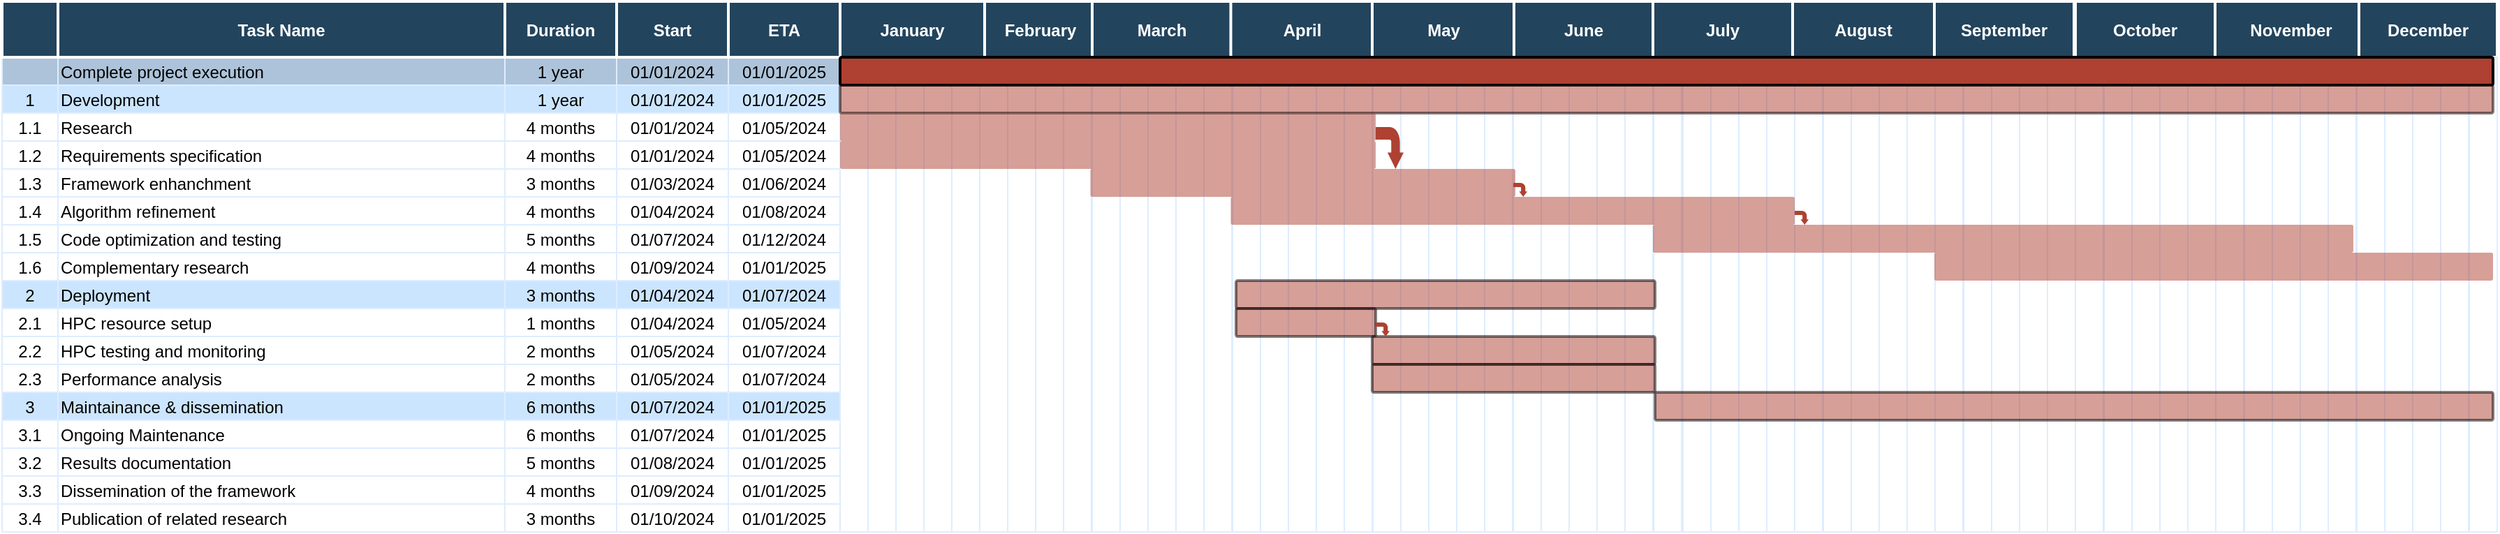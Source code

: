 <mxfile version="22.1.9" type="github">
  <diagram name="Page-1" id="8378b5f6-a2b2-b727-a746-972ab9d02e00">
    <mxGraphModel dx="1018" dy="614" grid="1" gridSize="10" guides="1" tooltips="1" connect="0" arrows="1" fold="1" page="1" pageScale="1.5" pageWidth="1169" pageHeight="827" background="none" math="0" shadow="0">
      <root>
        <mxCell id="0" />
        <mxCell id="1" parent="0" />
        <mxCell id="1Si9E8IDItODyJmvBfmU-352" value="" style="strokeColor=#DEEDFF" vertex="1" parent="1">
          <mxGeometry x="1088" y="380" width="20" height="340" as="geometry" />
        </mxCell>
        <mxCell id="63" value="" style="strokeColor=#DEEDFF;fillColor=#ADC3D9" parent="1" vertex="1">
          <mxGeometry x="86.5" y="380" width="40" height="20" as="geometry" />
        </mxCell>
        <mxCell id="64" value="Complete project execution" style="align=left;strokeColor=#DEEDFF;fillColor=#ADC3D9" parent="1" vertex="1">
          <mxGeometry x="126.5" y="380" width="320" height="20" as="geometry" />
        </mxCell>
        <mxCell id="65" value="1 year" style="strokeColor=#DEEDFF;fillColor=#ADC3D9" parent="1" vertex="1">
          <mxGeometry x="446.5" y="380" width="80.0" height="20" as="geometry" />
        </mxCell>
        <mxCell id="66" value="01/01/2024" style="strokeColor=#DEEDFF;fillColor=#ADC3D9" parent="1" vertex="1">
          <mxGeometry x="526.5" y="380" width="80.0" height="20" as="geometry" />
        </mxCell>
        <mxCell id="67" value="01/01/2025" style="strokeColor=#DEEDFF;fillColor=#ADC3D9" parent="1" vertex="1">
          <mxGeometry x="606.5" y="380.0" width="80.0" height="20" as="geometry" />
        </mxCell>
        <mxCell id="68" value="" style="strokeColor=#DEEDFF" parent="1" vertex="1">
          <mxGeometry x="686.5" y="380" width="20" height="340" as="geometry" />
        </mxCell>
        <mxCell id="69" value="1" style="strokeColor=#DEEDFF;fillColor=#CCE5FF" parent="1" vertex="1">
          <mxGeometry x="86.5" y="400.0" width="40" height="20" as="geometry" />
        </mxCell>
        <mxCell id="70" value="Development" style="align=left;strokeColor=#DEEDFF;fillColor=#CCE5FF" parent="1" vertex="1">
          <mxGeometry x="126.5" y="400.0" width="320.0" height="20" as="geometry" />
        </mxCell>
        <mxCell id="71" value="1 year" style="strokeColor=#DEEDFF;fillColor=#CCE5FF" parent="1" vertex="1">
          <mxGeometry x="446.5" y="400.0" width="80.0" height="20" as="geometry" />
        </mxCell>
        <mxCell id="72" value="01/01/2024" style="strokeColor=#DEEDFF;fillColor=#CCE5FF" parent="1" vertex="1">
          <mxGeometry x="526.5" y="400.0" width="80.0" height="20" as="geometry" />
        </mxCell>
        <mxCell id="73" value="01/01/2025" style="strokeColor=#DEEDFF;fillColor=#CCE5FF" parent="1" vertex="1">
          <mxGeometry x="606.5" y="400.0" width="80.0" height="20" as="geometry" />
        </mxCell>
        <mxCell id="74" value="1.1" style="strokeColor=#DEEDFF" parent="1" vertex="1">
          <mxGeometry x="86.5" y="420.0" width="40" height="20" as="geometry" />
        </mxCell>
        <mxCell id="75" value="Research" style="align=left;strokeColor=#DEEDFF" parent="1" vertex="1">
          <mxGeometry x="126.5" y="420.0" width="320.0" height="20.0" as="geometry" />
        </mxCell>
        <mxCell id="76" value="4 months" style="strokeColor=#DEEDFF" parent="1" vertex="1">
          <mxGeometry x="446.5" y="420.0" width="80.0" height="20" as="geometry" />
        </mxCell>
        <mxCell id="77" value="01/01/2024" style="strokeColor=#DEEDFF" parent="1" vertex="1">
          <mxGeometry x="526.5" y="420.0" width="80.0" height="20" as="geometry" />
        </mxCell>
        <mxCell id="78" value="01/05/2024" style="strokeColor=#DEEDFF" parent="1" vertex="1">
          <mxGeometry x="606.5" y="420" width="80.0" height="20" as="geometry" />
        </mxCell>
        <mxCell id="79" value="1.2" style="strokeColor=#DEEDFF" parent="1" vertex="1">
          <mxGeometry x="86.5" y="440.0" width="40" height="20" as="geometry" />
        </mxCell>
        <mxCell id="80" value="Requirements specification" style="align=left;strokeColor=#DEEDFF" parent="1" vertex="1">
          <mxGeometry x="126.5" y="440.0" width="320" height="20" as="geometry" />
        </mxCell>
        <mxCell id="81" value="4 months" style="strokeColor=#DEEDFF" parent="1" vertex="1">
          <mxGeometry x="446.5" y="440.0" width="80.0" height="20" as="geometry" />
        </mxCell>
        <mxCell id="82" value="01/01/2024" style="strokeColor=#DEEDFF" parent="1" vertex="1">
          <mxGeometry x="526.5" y="440.0" width="80.0" height="20" as="geometry" />
        </mxCell>
        <mxCell id="83" value="01/05/2024" style="strokeColor=#DEEDFF" parent="1" vertex="1">
          <mxGeometry x="606.5" y="440.0" width="80.0" height="20" as="geometry" />
        </mxCell>
        <mxCell id="84" value="1.3" style="strokeColor=#DEEDFF" parent="1" vertex="1">
          <mxGeometry x="86.5" y="460.0" width="40" height="20" as="geometry" />
        </mxCell>
        <mxCell id="85" value="Framework enhanchment" style="align=left;strokeColor=#DEEDFF" parent="1" vertex="1">
          <mxGeometry x="126.5" y="460.0" width="320.0" height="20" as="geometry" />
        </mxCell>
        <mxCell id="86" value="3 months" style="strokeColor=#DEEDFF" parent="1" vertex="1">
          <mxGeometry x="446.5" y="460.0" width="80.0" height="20" as="geometry" />
        </mxCell>
        <mxCell id="87" value="01/03/2024" style="strokeColor=#DEEDFF" parent="1" vertex="1">
          <mxGeometry x="526.5" y="460.0" width="80.0" height="20" as="geometry" />
        </mxCell>
        <mxCell id="88" value="01/06/2024" style="strokeColor=#DEEDFF" parent="1" vertex="1">
          <mxGeometry x="606.5" y="460.0" width="80.0" height="20" as="geometry" />
        </mxCell>
        <mxCell id="89" value="1.4" style="strokeColor=#DEEDFF" parent="1" vertex="1">
          <mxGeometry x="86.5" y="480.0" width="40" height="20" as="geometry" />
        </mxCell>
        <mxCell id="90" value="Algorithm refinement" style="align=left;strokeColor=#DEEDFF" parent="1" vertex="1">
          <mxGeometry x="126.5" y="480.0" width="320.0" height="20" as="geometry" />
        </mxCell>
        <mxCell id="91" value="4 months" style="strokeColor=#DEEDFF" parent="1" vertex="1">
          <mxGeometry x="446.5" y="480.0" width="80.0" height="20" as="geometry" />
        </mxCell>
        <mxCell id="92" value="01/04/2024" style="strokeColor=#DEEDFF" parent="1" vertex="1">
          <mxGeometry x="526.5" y="480.0" width="80.0" height="20" as="geometry" />
        </mxCell>
        <mxCell id="93" value="01/08/2024" style="strokeColor=#DEEDFF" parent="1" vertex="1">
          <mxGeometry x="606.5" y="480.0" width="80.0" height="20" as="geometry" />
        </mxCell>
        <mxCell id="94" value="1.5" style="strokeColor=#DEEDFF" parent="1" vertex="1">
          <mxGeometry x="86.5" y="500.0" width="40" height="20" as="geometry" />
        </mxCell>
        <mxCell id="95" value="Code optimization and testing" style="align=left;strokeColor=#DEEDFF" parent="1" vertex="1">
          <mxGeometry x="126.5" y="500.0" width="320.0" height="20" as="geometry" />
        </mxCell>
        <mxCell id="96" value="5 months" style="strokeColor=#DEEDFF" parent="1" vertex="1">
          <mxGeometry x="446.5" y="500.0" width="80.0" height="20" as="geometry" />
        </mxCell>
        <mxCell id="97" value="01/07/2024" style="strokeColor=#DEEDFF" parent="1" vertex="1">
          <mxGeometry x="526.5" y="500.0" width="80.0" height="20" as="geometry" />
        </mxCell>
        <mxCell id="98" value="01/12/2024" style="strokeColor=#DEEDFF" parent="1" vertex="1">
          <mxGeometry x="606.5" y="500.0" width="80.0" height="20" as="geometry" />
        </mxCell>
        <mxCell id="99" value="1.6" style="strokeColor=#DEEDFF" parent="1" vertex="1">
          <mxGeometry x="86.5" y="520.0" width="40" height="20" as="geometry" />
        </mxCell>
        <mxCell id="100" value="Complementary research" style="align=left;strokeColor=#DEEDFF" parent="1" vertex="1">
          <mxGeometry x="126.5" y="520.0" width="320.0" height="20" as="geometry" />
        </mxCell>
        <mxCell id="101" value="4 months" style="strokeColor=#DEEDFF" parent="1" vertex="1">
          <mxGeometry x="446.5" y="520.0" width="80.0" height="20" as="geometry" />
        </mxCell>
        <mxCell id="102" value="01/09/2024" style="strokeColor=#DEEDFF" parent="1" vertex="1">
          <mxGeometry x="526.5" y="520.0" width="80.0" height="20" as="geometry" />
        </mxCell>
        <mxCell id="103" value="01/01/2025" style="strokeColor=#DEEDFF" parent="1" vertex="1">
          <mxGeometry x="606.5" y="520.0" width="80.0" height="20" as="geometry" />
        </mxCell>
        <mxCell id="104" value="2" style="strokeColor=#DEEDFF;fillColor=#CCE5FF" parent="1" vertex="1">
          <mxGeometry x="86.5" y="540.0" width="40" height="20" as="geometry" />
        </mxCell>
        <mxCell id="105" value="Deployment" style="align=left;strokeColor=#DEEDFF;fillColor=#CCE5FF" parent="1" vertex="1">
          <mxGeometry x="126.5" y="540.0" width="320.0" height="20.0" as="geometry" />
        </mxCell>
        <mxCell id="106" value="3 months" style="strokeColor=#DEEDFF;fillColor=#CCE5FF" parent="1" vertex="1">
          <mxGeometry x="446.5" y="540.0" width="80.0" height="20" as="geometry" />
        </mxCell>
        <mxCell id="107" value="01/04/2024" style="strokeColor=#DEEDFF;fillColor=#CCE5FF" parent="1" vertex="1">
          <mxGeometry x="526.5" y="540.0" width="80.0" height="20" as="geometry" />
        </mxCell>
        <mxCell id="108" value="01/07/2024" style="strokeColor=#DEEDFF;fillColor=#CCE5FF" parent="1" vertex="1">
          <mxGeometry x="606.5" y="540.0" width="80.0" height="20" as="geometry" />
        </mxCell>
        <mxCell id="109" value="2.1" style="strokeColor=#DEEDFF" parent="1" vertex="1">
          <mxGeometry x="86.5" y="560.0" width="40" height="20" as="geometry" />
        </mxCell>
        <mxCell id="110" value="HPC resource setup" style="align=left;strokeColor=#DEEDFF" parent="1" vertex="1">
          <mxGeometry x="126.5" y="560.0" width="320.0" height="20" as="geometry" />
        </mxCell>
        <mxCell id="111" value="1 months" style="strokeColor=#DEEDFF" parent="1" vertex="1">
          <mxGeometry x="446.5" y="560.0" width="80.0" height="20" as="geometry" />
        </mxCell>
        <mxCell id="112" value="01/04/2024" style="strokeColor=#DEEDFF" parent="1" vertex="1">
          <mxGeometry x="526.5" y="560.0" width="80.0" height="20" as="geometry" />
        </mxCell>
        <mxCell id="113" value="01/05/2024" style="strokeColor=#DEEDFF" parent="1" vertex="1">
          <mxGeometry x="606.5" y="560.0" width="80.0" height="20" as="geometry" />
        </mxCell>
        <mxCell id="114" value="2.2" style="strokeColor=#DEEDFF" parent="1" vertex="1">
          <mxGeometry x="86.5" y="580.0" width="40" height="20" as="geometry" />
        </mxCell>
        <mxCell id="115" value="HPC testing and monitoring" style="align=left;strokeColor=#DEEDFF" parent="1" vertex="1">
          <mxGeometry x="126.5" y="580.0" width="320.0" height="20" as="geometry" />
        </mxCell>
        <mxCell id="116" value="2 months" style="strokeColor=#DEEDFF" parent="1" vertex="1">
          <mxGeometry x="446.5" y="580.0" width="80.0" height="20" as="geometry" />
        </mxCell>
        <mxCell id="117" value="01/05/2024" style="strokeColor=#DEEDFF" parent="1" vertex="1">
          <mxGeometry x="526.5" y="580.0" width="80.0" height="20" as="geometry" />
        </mxCell>
        <mxCell id="118" value="01/07/2024" style="strokeColor=#DEEDFF" parent="1" vertex="1">
          <mxGeometry x="606.5" y="580.0" width="80.0" height="20" as="geometry" />
        </mxCell>
        <mxCell id="119" value="2.3" style="strokeColor=#DEEDFF" parent="1" vertex="1">
          <mxGeometry x="86.5" y="600.0" width="40" height="20" as="geometry" />
        </mxCell>
        <mxCell id="120" value="Performance analysis" style="align=left;strokeColor=#DEEDFF" parent="1" vertex="1">
          <mxGeometry x="126.5" y="600.0" width="320" height="20" as="geometry" />
        </mxCell>
        <mxCell id="121" value="2 months" style="strokeColor=#DEEDFF" parent="1" vertex="1">
          <mxGeometry x="446.5" y="600.0" width="80.0" height="20" as="geometry" />
        </mxCell>
        <mxCell id="122" value="01/05/2024" style="strokeColor=#DEEDFF" parent="1" vertex="1">
          <mxGeometry x="526.5" y="600.0" width="80.0" height="20" as="geometry" />
        </mxCell>
        <mxCell id="123" value="01/07/2024" style="strokeColor=#DEEDFF" parent="1" vertex="1">
          <mxGeometry x="606.5" y="600.0" width="80.0" height="20" as="geometry" />
        </mxCell>
        <mxCell id="139" value="3" style="strokeColor=#DEEDFF;fillColor=#CCE5FF" parent="1" vertex="1">
          <mxGeometry x="86.5" y="620.0" width="40" height="20" as="geometry" />
        </mxCell>
        <mxCell id="140" value="Maintainance &amp; dissemination" style="align=left;strokeColor=#DEEDFF;fillColor=#CCE5FF" parent="1" vertex="1">
          <mxGeometry x="126.5" y="620.0" width="320.0" height="20" as="geometry" />
        </mxCell>
        <mxCell id="141" value="6 months" style="strokeColor=#DEEDFF;fillColor=#CCE5FF" parent="1" vertex="1">
          <mxGeometry x="446.5" y="620.0" width="80.0" height="20" as="geometry" />
        </mxCell>
        <mxCell id="142" value="01/07/2024" style="strokeColor=#DEEDFF;fillColor=#CCE5FF" parent="1" vertex="1">
          <mxGeometry x="526.5" y="620.0" width="80.0" height="20" as="geometry" />
        </mxCell>
        <mxCell id="143" value="01/01/2025" style="strokeColor=#DEEDFF;fillColor=#CCE5FF" parent="1" vertex="1">
          <mxGeometry x="606.5" y="620.0" width="80.0" height="20" as="geometry" />
        </mxCell>
        <mxCell id="144" value="3.1" style="strokeColor=#DEEDFF" parent="1" vertex="1">
          <mxGeometry x="86.5" y="640.0" width="40" height="20" as="geometry" />
        </mxCell>
        <mxCell id="145" value="Ongoing Maintenance" style="align=left;strokeColor=#DEEDFF" parent="1" vertex="1">
          <mxGeometry x="126.5" y="640.0" width="320.0" height="20" as="geometry" />
        </mxCell>
        <mxCell id="146" value="6 months" style="strokeColor=#DEEDFF" parent="1" vertex="1">
          <mxGeometry x="446.5" y="640.0" width="80.0" height="20" as="geometry" />
        </mxCell>
        <mxCell id="147" value="01/07/2024" style="strokeColor=#DEEDFF" parent="1" vertex="1">
          <mxGeometry x="526.5" y="640.0" width="80.0" height="20" as="geometry" />
        </mxCell>
        <mxCell id="148" value="01/01/2025" style="strokeColor=#DEEDFF" parent="1" vertex="1">
          <mxGeometry x="606.5" y="640.0" width="80.0" height="20" as="geometry" />
        </mxCell>
        <mxCell id="149" value="3.2" style="strokeColor=#DEEDFF" parent="1" vertex="1">
          <mxGeometry x="86.5" y="660.0" width="40" height="20" as="geometry" />
        </mxCell>
        <mxCell id="150" value="Results documentation" style="align=left;strokeColor=#DEEDFF" parent="1" vertex="1">
          <mxGeometry x="126.5" y="660.0" width="320.0" height="20" as="geometry" />
        </mxCell>
        <mxCell id="151" value="5 months" style="strokeColor=#DEEDFF" parent="1" vertex="1">
          <mxGeometry x="446.5" y="660.0" width="80.0" height="20" as="geometry" />
        </mxCell>
        <mxCell id="152" value="01/08/2024" style="strokeColor=#DEEDFF" parent="1" vertex="1">
          <mxGeometry x="526.5" y="660.0" width="80.0" height="20" as="geometry" />
        </mxCell>
        <mxCell id="153" value="01/01/2025" style="strokeColor=#DEEDFF" parent="1" vertex="1">
          <mxGeometry x="606.5" y="660.0" width="80.0" height="20" as="geometry" />
        </mxCell>
        <mxCell id="154" value="3.3" style="strokeColor=#DEEDFF" parent="1" vertex="1">
          <mxGeometry x="86.5" y="680.0" width="40" height="20" as="geometry" />
        </mxCell>
        <mxCell id="155" value="Dissemination of the framework" style="align=left;strokeColor=#DEEDFF" parent="1" vertex="1">
          <mxGeometry x="126.5" y="680.0" width="320.0" height="20" as="geometry" />
        </mxCell>
        <mxCell id="156" value="4 months" style="strokeColor=#DEEDFF" parent="1" vertex="1">
          <mxGeometry x="446.5" y="680.0" width="80.0" height="20" as="geometry" />
        </mxCell>
        <mxCell id="157" value="01/09/2024" style="strokeColor=#DEEDFF" parent="1" vertex="1">
          <mxGeometry x="526.5" y="680.0" width="80.0" height="20" as="geometry" />
        </mxCell>
        <mxCell id="158" value="01/01/2025" style="strokeColor=#DEEDFF" parent="1" vertex="1">
          <mxGeometry x="606.5" y="680.0" width="80.0" height="20" as="geometry" />
        </mxCell>
        <mxCell id="159" value="3.4" style="strokeColor=#DEEDFF" parent="1" vertex="1">
          <mxGeometry x="86.5" y="700.0" width="40" height="20" as="geometry" />
        </mxCell>
        <mxCell id="160" value="Publication of related research" style="align=left;strokeColor=#DEEDFF" parent="1" vertex="1">
          <mxGeometry x="126.5" y="700.0" width="320.0" height="20" as="geometry" />
        </mxCell>
        <mxCell id="161" value="3 months" style="strokeColor=#DEEDFF" parent="1" vertex="1">
          <mxGeometry x="446.5" y="700.0" width="80.0" height="20" as="geometry" />
        </mxCell>
        <mxCell id="162" value="01/10/2024" style="strokeColor=#DEEDFF" parent="1" vertex="1">
          <mxGeometry x="526.5" y="700.0" width="80.0" height="20" as="geometry" />
        </mxCell>
        <mxCell id="163" value="01/01/2025" style="strokeColor=#DEEDFF" parent="1" vertex="1">
          <mxGeometry x="606.5" y="700.0" width="80.0" height="20" as="geometry" />
        </mxCell>
        <mxCell id="194" value="" style="strokeColor=#DEEDFF" parent="1" vertex="1">
          <mxGeometry x="706.5" y="380" width="20" height="340" as="geometry" />
        </mxCell>
        <mxCell id="195" value="" style="strokeColor=#DEEDFF" parent="1" vertex="1">
          <mxGeometry x="726.5" y="380" width="20" height="340" as="geometry" />
        </mxCell>
        <mxCell id="196" value="" style="strokeColor=#DEEDFF" parent="1" vertex="1">
          <mxGeometry x="746.5" y="380" width="20" height="340" as="geometry" />
        </mxCell>
        <mxCell id="197" value="" style="strokeColor=#DEEDFF" parent="1" vertex="1">
          <mxGeometry x="766.5" y="380" width="20" height="340" as="geometry" />
        </mxCell>
        <mxCell id="200" value="" style="strokeColor=#DEEDFF" parent="1" vertex="1">
          <mxGeometry x="786.5" y="380" width="20" height="340" as="geometry" />
        </mxCell>
        <mxCell id="201" value="" style="strokeColor=#DEEDFF" parent="1" vertex="1">
          <mxGeometry x="806.5" y="380" width="20" height="340" as="geometry" />
        </mxCell>
        <mxCell id="202" value="" style="strokeColor=#DEEDFF" parent="1" vertex="1">
          <mxGeometry x="826.5" y="380" width="20" height="340" as="geometry" />
        </mxCell>
        <mxCell id="203" value="" style="strokeColor=#DEEDFF" parent="1" vertex="1">
          <mxGeometry x="846.5" y="380" width="20" height="340" as="geometry" />
        </mxCell>
        <mxCell id="2" value="Task Name" style="fillColor=#23445D;strokeColor=#FFFFFF;strokeWidth=2;fontColor=#FFFFFF;fontStyle=1" parent="1" vertex="1">
          <mxGeometry x="126.5" y="340" width="320" height="40" as="geometry" />
        </mxCell>
        <mxCell id="3" value="" style="fillColor=#23445D;strokeColor=#FFFFFF;strokeWidth=2;fontColor=#FFFFFF;fontStyle=1" parent="1" vertex="1">
          <mxGeometry x="86.5" y="340" width="40" height="40" as="geometry" />
        </mxCell>
        <mxCell id="4" value="January" style="fillColor=#23445D;strokeColor=#FFFFFF;strokeWidth=2;fontColor=#FFFFFF;fontStyle=1" parent="1" vertex="1">
          <mxGeometry x="686.5" y="340" width="103.5" height="40" as="geometry" />
        </mxCell>
        <mxCell id="12" value="Duration" style="fillColor=#23445D;strokeColor=#FFFFFF;strokeWidth=2;fontColor=#FFFFFF;fontStyle=1" parent="1" vertex="1">
          <mxGeometry x="446.5" y="340.0" width="80.0" height="40.0" as="geometry" />
        </mxCell>
        <mxCell id="13" value="Start" style="fillColor=#23445D;strokeColor=#FFFFFF;strokeWidth=2;fontColor=#FFFFFF;fontStyle=1" parent="1" vertex="1">
          <mxGeometry x="526.5" y="340.0" width="80.0" height="40.0" as="geometry" />
        </mxCell>
        <mxCell id="14" value="ETA" style="fillColor=#23445D;strokeColor=#FFFFFF;strokeWidth=2;fontColor=#FFFFFF;fontStyle=1" parent="1" vertex="1">
          <mxGeometry x="606.5" y="340.0" width="80.0" height="40.0" as="geometry" />
        </mxCell>
        <mxCell id="15" value="February" style="fillColor=#23445D;strokeColor=#FFFFFF;strokeWidth=2;fontColor=#FFFFFF;fontStyle=1" parent="1" vertex="1">
          <mxGeometry x="790" y="340" width="80" height="40" as="geometry" />
        </mxCell>
        <mxCell id="1Si9E8IDItODyJmvBfmU-282" value="March" style="fillColor=#23445D;strokeColor=#FFFFFF;strokeWidth=2;fontColor=#FFFFFF;fontStyle=1" vertex="1" parent="1">
          <mxGeometry x="867" y="340" width="100" height="40" as="geometry" />
        </mxCell>
        <mxCell id="1Si9E8IDItODyJmvBfmU-283" value="April" style="fillColor=#23445D;strokeColor=#FFFFFF;strokeWidth=2;fontColor=#FFFFFF;fontStyle=1" vertex="1" parent="1">
          <mxGeometry x="966.25" y="340" width="102.5" height="40" as="geometry" />
        </mxCell>
        <mxCell id="1Si9E8IDItODyJmvBfmU-284" value="May" style="fillColor=#23445D;strokeColor=#FFFFFF;strokeWidth=2;fontColor=#FFFFFF;fontStyle=1" vertex="1" parent="1">
          <mxGeometry x="1067.5" y="340" width="102.5" height="40" as="geometry" />
        </mxCell>
        <mxCell id="1Si9E8IDItODyJmvBfmU-285" value="" style="strokeColor=#DEEDFF" vertex="1" parent="1">
          <mxGeometry x="867" y="380" width="20" height="340" as="geometry" />
        </mxCell>
        <mxCell id="1Si9E8IDItODyJmvBfmU-286" value="" style="strokeColor=#DEEDFF" vertex="1" parent="1">
          <mxGeometry x="887" y="380" width="20" height="340" as="geometry" />
        </mxCell>
        <mxCell id="1Si9E8IDItODyJmvBfmU-287" value="" style="strokeColor=#DEEDFF" vertex="1" parent="1">
          <mxGeometry x="907" y="380" width="20" height="340" as="geometry" />
        </mxCell>
        <mxCell id="1Si9E8IDItODyJmvBfmU-288" value="" style="strokeColor=#DEEDFF" vertex="1" parent="1">
          <mxGeometry x="927" y="380" width="20" height="340" as="geometry" />
        </mxCell>
        <mxCell id="1Si9E8IDItODyJmvBfmU-289" value="" style="strokeColor=#DEEDFF" vertex="1" parent="1">
          <mxGeometry x="947" y="380" width="20" height="340" as="geometry" />
        </mxCell>
        <mxCell id="1Si9E8IDItODyJmvBfmU-290" value="" style="strokeColor=#DEEDFF" vertex="1" parent="1">
          <mxGeometry x="967.5" y="380" width="20" height="340" as="geometry" />
        </mxCell>
        <mxCell id="1Si9E8IDItODyJmvBfmU-291" value="" style="strokeColor=#DEEDFF" vertex="1" parent="1">
          <mxGeometry x="987.5" y="380" width="20" height="340" as="geometry" />
        </mxCell>
        <mxCell id="1Si9E8IDItODyJmvBfmU-292" value="" style="strokeColor=#DEEDFF" vertex="1" parent="1">
          <mxGeometry x="1007.5" y="380" width="20" height="340" as="geometry" />
        </mxCell>
        <mxCell id="1Si9E8IDItODyJmvBfmU-293" value="" style="strokeColor=#DEEDFF" vertex="1" parent="1">
          <mxGeometry x="1027.5" y="380" width="20" height="340" as="geometry" />
        </mxCell>
        <mxCell id="1Si9E8IDItODyJmvBfmU-294" value="" style="strokeColor=#DEEDFF" vertex="1" parent="1">
          <mxGeometry x="1047.5" y="380" width="20" height="340" as="geometry" />
        </mxCell>
        <mxCell id="1Si9E8IDItODyJmvBfmU-295" value="" style="strokeColor=#DEEDFF" vertex="1" parent="1">
          <mxGeometry x="1068" y="380" width="20" height="340" as="geometry" />
        </mxCell>
        <mxCell id="1Si9E8IDItODyJmvBfmU-297" value="" style="strokeColor=#DEEDFF" vertex="1" parent="1">
          <mxGeometry x="1108" y="380" width="20" height="340" as="geometry" />
        </mxCell>
        <mxCell id="1Si9E8IDItODyJmvBfmU-298" value="" style="strokeColor=#DEEDFF" vertex="1" parent="1">
          <mxGeometry x="1128" y="380" width="20" height="340" as="geometry" />
        </mxCell>
        <mxCell id="1Si9E8IDItODyJmvBfmU-299" value="" style="strokeColor=#DEEDFF" vertex="1" parent="1">
          <mxGeometry x="1148" y="380" width="20" height="340" as="geometry" />
        </mxCell>
        <mxCell id="1Si9E8IDItODyJmvBfmU-300" value="" style="strokeColor=#DEEDFF" vertex="1" parent="1">
          <mxGeometry x="1168.5" y="380" width="20" height="340" as="geometry" />
        </mxCell>
        <mxCell id="1Si9E8IDItODyJmvBfmU-301" value="" style="strokeColor=#DEEDFF" vertex="1" parent="1">
          <mxGeometry x="1188.5" y="380" width="20" height="340" as="geometry" />
        </mxCell>
        <mxCell id="1Si9E8IDItODyJmvBfmU-302" value="" style="strokeColor=#DEEDFF" vertex="1" parent="1">
          <mxGeometry x="1208.5" y="380" width="20" height="340" as="geometry" />
        </mxCell>
        <mxCell id="1Si9E8IDItODyJmvBfmU-303" value="" style="strokeColor=#DEEDFF" vertex="1" parent="1">
          <mxGeometry x="1228.5" y="380" width="20" height="340" as="geometry" />
        </mxCell>
        <mxCell id="1Si9E8IDItODyJmvBfmU-304" value="" style="strokeColor=#DEEDFF" vertex="1" parent="1">
          <mxGeometry x="1248.5" y="380" width="20" height="340" as="geometry" />
        </mxCell>
        <mxCell id="1Si9E8IDItODyJmvBfmU-305" value="" style="strokeColor=#DEEDFF" vertex="1" parent="1">
          <mxGeometry x="1269" y="380" width="20" height="340" as="geometry" />
        </mxCell>
        <mxCell id="1Si9E8IDItODyJmvBfmU-306" value="June" style="fillColor=#23445D;strokeColor=#FFFFFF;strokeWidth=2;fontColor=#FFFFFF;fontStyle=1" vertex="1" parent="1">
          <mxGeometry x="1169" y="340" width="100" height="40" as="geometry" />
        </mxCell>
        <mxCell id="1Si9E8IDItODyJmvBfmU-307" value="July" style="fillColor=#23445D;strokeColor=#FFFFFF;strokeWidth=2;fontColor=#FFFFFF;fontStyle=1" vertex="1" parent="1">
          <mxGeometry x="1268.5" y="340" width="100" height="40" as="geometry" />
        </mxCell>
        <mxCell id="1Si9E8IDItODyJmvBfmU-308" value="August" style="fillColor=#23445D;strokeColor=#FFFFFF;strokeWidth=2;fontColor=#FFFFFF;fontStyle=1" vertex="1" parent="1">
          <mxGeometry x="1368.5" y="340" width="101.5" height="40" as="geometry" />
        </mxCell>
        <mxCell id="1Si9E8IDItODyJmvBfmU-309" value="September" style="fillColor=#23445D;strokeColor=#FFFFFF;strokeWidth=2;fontColor=#FFFFFF;fontStyle=1" vertex="1" parent="1">
          <mxGeometry x="1470" y="340" width="100" height="40" as="geometry" />
        </mxCell>
        <mxCell id="1Si9E8IDItODyJmvBfmU-310" value="October" style="fillColor=#23445D;strokeColor=#FFFFFF;strokeWidth=2;fontColor=#FFFFFF;fontStyle=1" vertex="1" parent="1">
          <mxGeometry x="1571" y="340" width="100" height="40" as="geometry" />
        </mxCell>
        <mxCell id="1Si9E8IDItODyJmvBfmU-311" value="November" style="fillColor=#23445D;strokeColor=#FFFFFF;strokeWidth=2;fontColor=#FFFFFF;fontStyle=1" vertex="1" parent="1">
          <mxGeometry x="1671" y="340" width="109" height="40" as="geometry" />
        </mxCell>
        <mxCell id="1Si9E8IDItODyJmvBfmU-312" value="December" style="fillColor=#23445D;strokeColor=#FFFFFF;strokeWidth=2;fontColor=#FFFFFF;fontStyle=1" vertex="1" parent="1">
          <mxGeometry x="1774" y="340" width="99" height="40" as="geometry" />
        </mxCell>
        <mxCell id="1Si9E8IDItODyJmvBfmU-313" value="" style="strokeColor=#DEEDFF" vertex="1" parent="1">
          <mxGeometry x="1290" y="380" width="20" height="340" as="geometry" />
        </mxCell>
        <mxCell id="1Si9E8IDItODyJmvBfmU-314" value="" style="strokeColor=#DEEDFF" vertex="1" parent="1">
          <mxGeometry x="1310" y="380" width="20" height="340" as="geometry" />
        </mxCell>
        <mxCell id="1Si9E8IDItODyJmvBfmU-315" value="" style="strokeColor=#DEEDFF" vertex="1" parent="1">
          <mxGeometry x="1330" y="380" width="20" height="340" as="geometry" />
        </mxCell>
        <mxCell id="1Si9E8IDItODyJmvBfmU-316" value="" style="strokeColor=#DEEDFF" vertex="1" parent="1">
          <mxGeometry x="1350" y="380" width="20" height="340" as="geometry" />
        </mxCell>
        <mxCell id="1Si9E8IDItODyJmvBfmU-317" value="" style="strokeColor=#DEEDFF" vertex="1" parent="1">
          <mxGeometry x="1370" y="380" width="20" height="340" as="geometry" />
        </mxCell>
        <mxCell id="1Si9E8IDItODyJmvBfmU-318" value="" style="strokeColor=#DEEDFF" vertex="1" parent="1">
          <mxGeometry x="1390.5" y="380" width="20" height="340" as="geometry" />
        </mxCell>
        <mxCell id="1Si9E8IDItODyJmvBfmU-319" value="" style="strokeColor=#DEEDFF" vertex="1" parent="1">
          <mxGeometry x="1410.5" y="380" width="20" height="340" as="geometry" />
        </mxCell>
        <mxCell id="1Si9E8IDItODyJmvBfmU-320" value="" style="strokeColor=#DEEDFF" vertex="1" parent="1">
          <mxGeometry x="1430.5" y="380" width="20" height="340" as="geometry" />
        </mxCell>
        <mxCell id="1Si9E8IDItODyJmvBfmU-321" value="" style="strokeColor=#DEEDFF" vertex="1" parent="1">
          <mxGeometry x="1450.5" y="380" width="20" height="340" as="geometry" />
        </mxCell>
        <mxCell id="1Si9E8IDItODyJmvBfmU-322" value="" style="strokeColor=#DEEDFF" vertex="1" parent="1">
          <mxGeometry x="1470.5" y="380" width="20" height="340" as="geometry" />
        </mxCell>
        <mxCell id="1Si9E8IDItODyJmvBfmU-323" value="" style="strokeColor=#DEEDFF" vertex="1" parent="1">
          <mxGeometry x="1491" y="380" width="20" height="340" as="geometry" />
        </mxCell>
        <mxCell id="1Si9E8IDItODyJmvBfmU-324" value="" style="strokeColor=#DEEDFF" vertex="1" parent="1">
          <mxGeometry x="1511" y="380" width="20" height="340" as="geometry" />
        </mxCell>
        <mxCell id="1Si9E8IDItODyJmvBfmU-325" value="" style="strokeColor=#DEEDFF" vertex="1" parent="1">
          <mxGeometry x="1531" y="380" width="20" height="340" as="geometry" />
        </mxCell>
        <mxCell id="1Si9E8IDItODyJmvBfmU-326" value="" style="strokeColor=#DEEDFF" vertex="1" parent="1">
          <mxGeometry x="1551" y="380" width="20" height="340" as="geometry" />
        </mxCell>
        <mxCell id="1Si9E8IDItODyJmvBfmU-327" value="" style="strokeColor=#DEEDFF" vertex="1" parent="1">
          <mxGeometry x="1571" y="380" width="20" height="340" as="geometry" />
        </mxCell>
        <mxCell id="1Si9E8IDItODyJmvBfmU-328" value="" style="strokeColor=#DEEDFF" vertex="1" parent="1">
          <mxGeometry x="1591.5" y="380" width="20" height="340" as="geometry" />
        </mxCell>
        <mxCell id="1Si9E8IDItODyJmvBfmU-329" value="" style="strokeColor=#DEEDFF" vertex="1" parent="1">
          <mxGeometry x="1611.5" y="380" width="20" height="340" as="geometry" />
        </mxCell>
        <mxCell id="1Si9E8IDItODyJmvBfmU-330" value="" style="strokeColor=#DEEDFF" vertex="1" parent="1">
          <mxGeometry x="1631.5" y="380" width="20" height="340" as="geometry" />
        </mxCell>
        <mxCell id="1Si9E8IDItODyJmvBfmU-331" value="" style="strokeColor=#DEEDFF" vertex="1" parent="1">
          <mxGeometry x="1651.5" y="380" width="20" height="340" as="geometry" />
        </mxCell>
        <mxCell id="1Si9E8IDItODyJmvBfmU-332" value="" style="strokeColor=#DEEDFF" vertex="1" parent="1">
          <mxGeometry x="1671.5" y="380" width="20" height="340" as="geometry" />
        </mxCell>
        <mxCell id="1Si9E8IDItODyJmvBfmU-333" value="" style="strokeColor=#DEEDFF" vertex="1" parent="1">
          <mxGeometry x="1692" y="380" width="20" height="340" as="geometry" />
        </mxCell>
        <mxCell id="1Si9E8IDItODyJmvBfmU-334" value="" style="strokeColor=#DEEDFF" vertex="1" parent="1">
          <mxGeometry x="1712" y="380" width="20" height="340" as="geometry" />
        </mxCell>
        <mxCell id="1Si9E8IDItODyJmvBfmU-335" value="" style="strokeColor=#DEEDFF" vertex="1" parent="1">
          <mxGeometry x="1732" y="380" width="20" height="340" as="geometry" />
        </mxCell>
        <mxCell id="1Si9E8IDItODyJmvBfmU-336" value="" style="strokeColor=#DEEDFF" vertex="1" parent="1">
          <mxGeometry x="1752" y="380" width="20" height="340" as="geometry" />
        </mxCell>
        <mxCell id="1Si9E8IDItODyJmvBfmU-337" value="" style="strokeColor=#DEEDFF" vertex="1" parent="1">
          <mxGeometry x="1772.5" y="380" width="20" height="340" as="geometry" />
        </mxCell>
        <mxCell id="1Si9E8IDItODyJmvBfmU-338" value="" style="strokeColor=#DEEDFF" vertex="1" parent="1">
          <mxGeometry x="1792.5" y="380" width="20" height="340" as="geometry" />
        </mxCell>
        <mxCell id="1Si9E8IDItODyJmvBfmU-339" value="" style="strokeColor=#DEEDFF" vertex="1" parent="1">
          <mxGeometry x="1812.5" y="380" width="20" height="340" as="geometry" />
        </mxCell>
        <mxCell id="1Si9E8IDItODyJmvBfmU-340" value="" style="strokeColor=#DEEDFF" vertex="1" parent="1">
          <mxGeometry x="1832.5" y="380" width="20" height="340" as="geometry" />
        </mxCell>
        <mxCell id="1Si9E8IDItODyJmvBfmU-341" value="" style="strokeColor=#DEEDFF" vertex="1" parent="1">
          <mxGeometry x="1853" y="380" width="20" height="340" as="geometry" />
        </mxCell>
        <mxCell id="1Si9E8IDItODyJmvBfmU-343" value="" style="shape=mxgraph.flowchart.process;fillColor=#AE4132;strokeColor=#000000;strokeWidth=2;opacity=50" vertex="1" parent="1">
          <mxGeometry x="970" y="540" width="300" height="20" as="geometry" />
        </mxCell>
        <mxCell id="1Si9E8IDItODyJmvBfmU-344" value="" style="shape=mxgraph.flowchart.process;fillColor=#AE4132;strokeColor=#000000;strokeWidth=2;opacity=50" vertex="1" parent="1">
          <mxGeometry x="1270" y="620" width="600" height="20" as="geometry" />
        </mxCell>
        <mxCell id="1Si9E8IDItODyJmvBfmU-280" value="" style="shape=mxgraph.flowchart.process;fillColor=#AE4132;strokeColor=none;strokeWidth=2;opacity=50" vertex="1" parent="1">
          <mxGeometry x="686.5" y="440" width="383.5" height="20" as="geometry" />
        </mxCell>
        <mxCell id="1Si9E8IDItODyJmvBfmU-345" value="" style="shape=mxgraph.flowchart.process;fillColor=#AE4132;strokeColor=none;strokeWidth=2;opacity=50" vertex="1" parent="1">
          <mxGeometry x="865.75" y="460" width="304.25" height="20" as="geometry" />
        </mxCell>
        <mxCell id="1Si9E8IDItODyJmvBfmU-281" value="" style="shape=mxgraph.arrows.bent_right_arrow;fillColor=#AE4132;strokeColor=none;strokeWidth=2;direction=south" vertex="1" parent="1">
          <mxGeometry x="1070" y="430" width="20" height="30" as="geometry" />
        </mxCell>
        <mxCell id="1Si9E8IDItODyJmvBfmU-346" value="" style="shape=mxgraph.flowchart.process;fillColor=#AE4132;strokeColor=none;strokeWidth=2;opacity=50" vertex="1" parent="1">
          <mxGeometry x="966.25" y="480" width="403.75" height="20" as="geometry" />
        </mxCell>
        <mxCell id="1Si9E8IDItODyJmvBfmU-347" value="" style="shape=mxgraph.arrows.bent_right_arrow;fillColor=#AE4132;strokeColor=none;strokeWidth=2;direction=south" vertex="1" parent="1">
          <mxGeometry x="1168.5" y="470" width="10" height="10" as="geometry" />
        </mxCell>
        <mxCell id="1Si9E8IDItODyJmvBfmU-348" value="" style="shape=mxgraph.flowchart.process;fillColor=#AE4132;strokeColor=none;strokeWidth=2;opacity=50" vertex="1" parent="1">
          <mxGeometry x="1268.5" y="500" width="501.5" height="20" as="geometry" />
        </mxCell>
        <mxCell id="1Si9E8IDItODyJmvBfmU-349" value="" style="shape=mxgraph.arrows.bent_right_arrow;fillColor=#AE4132;strokeColor=none;strokeWidth=2;direction=south" vertex="1" parent="1">
          <mxGeometry x="1370" y="490" width="10" height="10" as="geometry" />
        </mxCell>
        <mxCell id="1Si9E8IDItODyJmvBfmU-350" value="" style="shape=mxgraph.flowchart.process;fillColor=#AE4132;strokeColor=none;strokeWidth=2;opacity=50" vertex="1" parent="1">
          <mxGeometry x="1470" y="520" width="400" height="20" as="geometry" />
        </mxCell>
        <mxCell id="1Si9E8IDItODyJmvBfmU-351" value="" style="shape=mxgraph.flowchart.process;fillColor=#AE4132;strokeColor=#000000;strokeWidth=2;opacity=50" vertex="1" parent="1">
          <mxGeometry x="970" y="560" width="100" height="20" as="geometry" />
        </mxCell>
        <mxCell id="254" value="" style="shape=mxgraph.flowchart.process;fillColor=#AE4132;strokeColor=#000000;strokeWidth=2;opacity=100" parent="1" vertex="1">
          <mxGeometry x="686.5" y="380" width="1183.5" height="20" as="geometry" />
        </mxCell>
        <mxCell id="242" value="" style="shape=mxgraph.flowchart.process;fillColor=#AE4132;strokeColor=#000000;strokeWidth=2;opacity=50" parent="1" vertex="1">
          <mxGeometry x="686.5" y="400" width="1183.5" height="20" as="geometry" />
        </mxCell>
        <mxCell id="1Si9E8IDItODyJmvBfmU-279" value="" style="shape=mxgraph.flowchart.process;fillColor=#AE4132;strokeColor=none;strokeWidth=2;opacity=50" vertex="1" parent="1">
          <mxGeometry x="686.5" y="420" width="383.5" height="20" as="geometry" />
        </mxCell>
        <mxCell id="1Si9E8IDItODyJmvBfmU-354" value="" style="shape=mxgraph.flowchart.process;fillColor=#AE4132;strokeColor=#000000;strokeWidth=2;opacity=50" vertex="1" parent="1">
          <mxGeometry x="1067.5" y="580" width="202.5" height="20" as="geometry" />
        </mxCell>
        <mxCell id="1Si9E8IDItODyJmvBfmU-355" value="" style="shape=mxgraph.flowchart.process;fillColor=#AE4132;strokeColor=#000000;strokeWidth=2;opacity=50" vertex="1" parent="1">
          <mxGeometry x="1067.5" y="600" width="202.5" height="20" as="geometry" />
        </mxCell>
        <mxCell id="1Si9E8IDItODyJmvBfmU-356" value="" style="shape=mxgraph.arrows.bent_right_arrow;fillColor=#AE4132;strokeColor=none;strokeWidth=2;direction=south" vertex="1" parent="1">
          <mxGeometry x="1070" y="570" width="10" height="10" as="geometry" />
        </mxCell>
      </root>
    </mxGraphModel>
  </diagram>
</mxfile>
